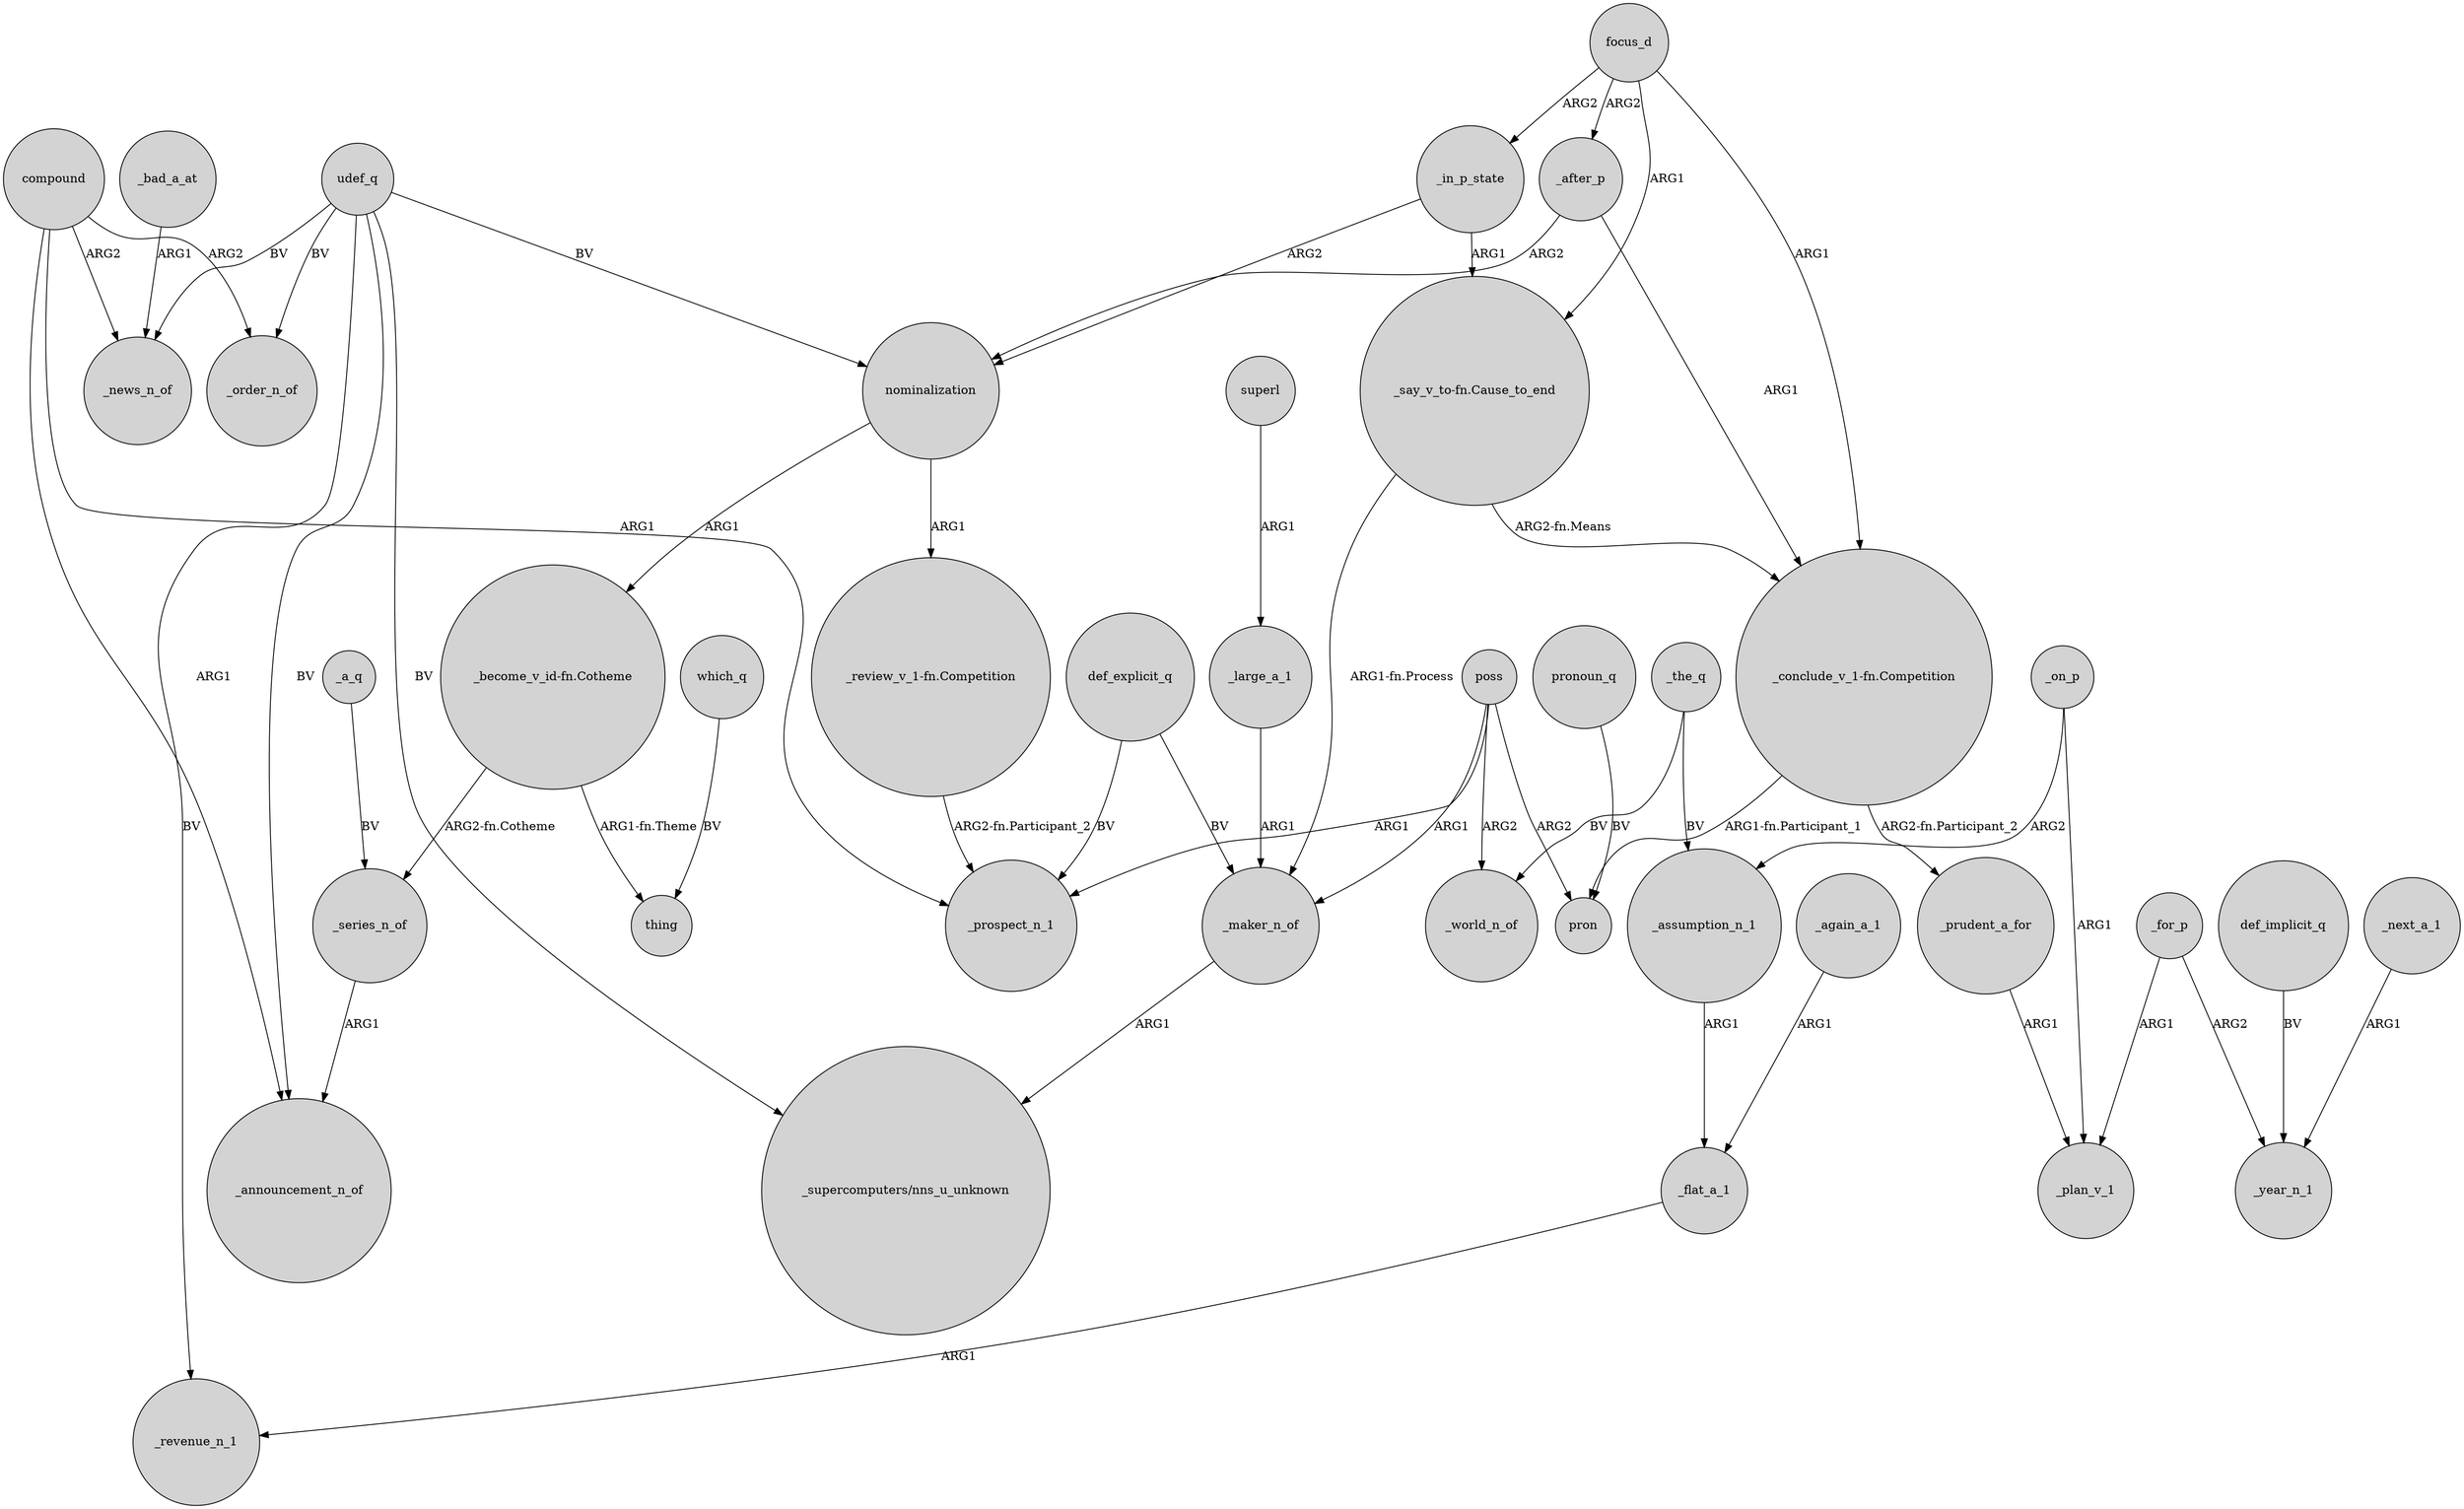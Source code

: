 digraph {
	node [shape=circle style=filled]
	poss -> _prospect_n_1 [label=ARG1]
	focus_d -> "_conclude_v_1-fn.Competition" [label=ARG1]
	_in_p_state -> nominalization [label=ARG2]
	udef_q -> _news_n_of [label=BV]
	focus_d -> _in_p_state [label=ARG2]
	_on_p -> _assumption_n_1 [label=ARG2]
	_for_p -> _plan_v_1 [label=ARG1]
	_again_a_1 -> _flat_a_1 [label=ARG1]
	focus_d -> "_say_v_to-fn.Cause_to_end" [label=ARG1]
	"_conclude_v_1-fn.Competition" -> pron [label="ARG1-fn.Participant_1"]
	def_implicit_q -> _year_n_1 [label=BV]
	udef_q -> "_supercomputers/nns_u_unknown" [label=BV]
	udef_q -> nominalization [label=BV]
	compound -> _prospect_n_1 [label=ARG1]
	which_q -> thing [label=BV]
	udef_q -> _order_n_of [label=BV]
	"_review_v_1-fn.Competition" -> _prospect_n_1 [label="ARG2-fn.Participant_2"]
	_large_a_1 -> _maker_n_of [label=ARG1]
	_series_n_of -> _announcement_n_of [label=ARG1]
	_a_q -> _series_n_of [label=BV]
	_in_p_state -> "_say_v_to-fn.Cause_to_end" [label=ARG1]
	"_become_v_id-fn.Cotheme" -> _series_n_of [label="ARG2-fn.Cotheme"]
	udef_q -> _revenue_n_1 [label=BV]
	_after_p -> nominalization [label=ARG2]
	pronoun_q -> pron [label=BV]
	"_become_v_id-fn.Cotheme" -> thing [label="ARG1-fn.Theme"]
	_bad_a_at -> _news_n_of [label=ARG1]
	poss -> pron [label=ARG2]
	udef_q -> _announcement_n_of [label=BV]
	compound -> _announcement_n_of [label=ARG1]
	_prudent_a_for -> _plan_v_1 [label=ARG1]
	_assumption_n_1 -> _flat_a_1 [label=ARG1]
	"_say_v_to-fn.Cause_to_end" -> "_conclude_v_1-fn.Competition" [label="ARG2-fn.Means"]
	_the_q -> _world_n_of [label=BV]
	"_conclude_v_1-fn.Competition" -> _prudent_a_for [label="ARG2-fn.Participant_2"]
	_flat_a_1 -> _revenue_n_1 [label=ARG1]
	focus_d -> _after_p [label=ARG2]
	_after_p -> "_conclude_v_1-fn.Competition" [label=ARG1]
	nominalization -> "_review_v_1-fn.Competition" [label=ARG1]
	_the_q -> _assumption_n_1 [label=BV]
	_maker_n_of -> "_supercomputers/nns_u_unknown" [label=ARG1]
	compound -> _news_n_of [label=ARG2]
	poss -> _maker_n_of [label=ARG1]
	def_explicit_q -> _maker_n_of [label=BV]
	compound -> _order_n_of [label=ARG2]
	def_explicit_q -> _prospect_n_1 [label=BV]
	_for_p -> _year_n_1 [label=ARG2]
	_next_a_1 -> _year_n_1 [label=ARG1]
	poss -> _world_n_of [label=ARG2]
	superl -> _large_a_1 [label=ARG1]
	"_say_v_to-fn.Cause_to_end" -> _maker_n_of [label="ARG1-fn.Process"]
	_on_p -> _plan_v_1 [label=ARG1]
	nominalization -> "_become_v_id-fn.Cotheme" [label=ARG1]
}

